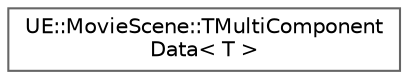 digraph "Graphical Class Hierarchy"
{
 // INTERACTIVE_SVG=YES
 // LATEX_PDF_SIZE
  bgcolor="transparent";
  edge [fontname=Helvetica,fontsize=10,labelfontname=Helvetica,labelfontsize=10];
  node [fontname=Helvetica,fontsize=10,shape=box,height=0.2,width=0.4];
  rankdir="LR";
  Node0 [id="Node000000",label="UE::MovieScene::TMultiComponent\lData\< T \>",height=0.2,width=0.4,color="grey40", fillcolor="white", style="filled",URL="$d0/dee/structUE_1_1MovieScene_1_1TMultiComponentData.html",tooltip=" "];
}
